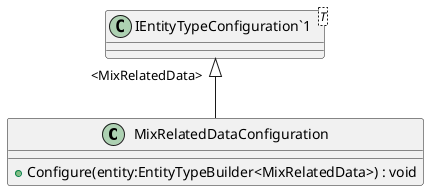 @startuml
class MixRelatedDataConfiguration {
    + Configure(entity:EntityTypeBuilder<MixRelatedData>) : void
}
class "IEntityTypeConfiguration`1"<T> {
}
"IEntityTypeConfiguration`1" "<MixRelatedData>" <|-- MixRelatedDataConfiguration
@enduml

